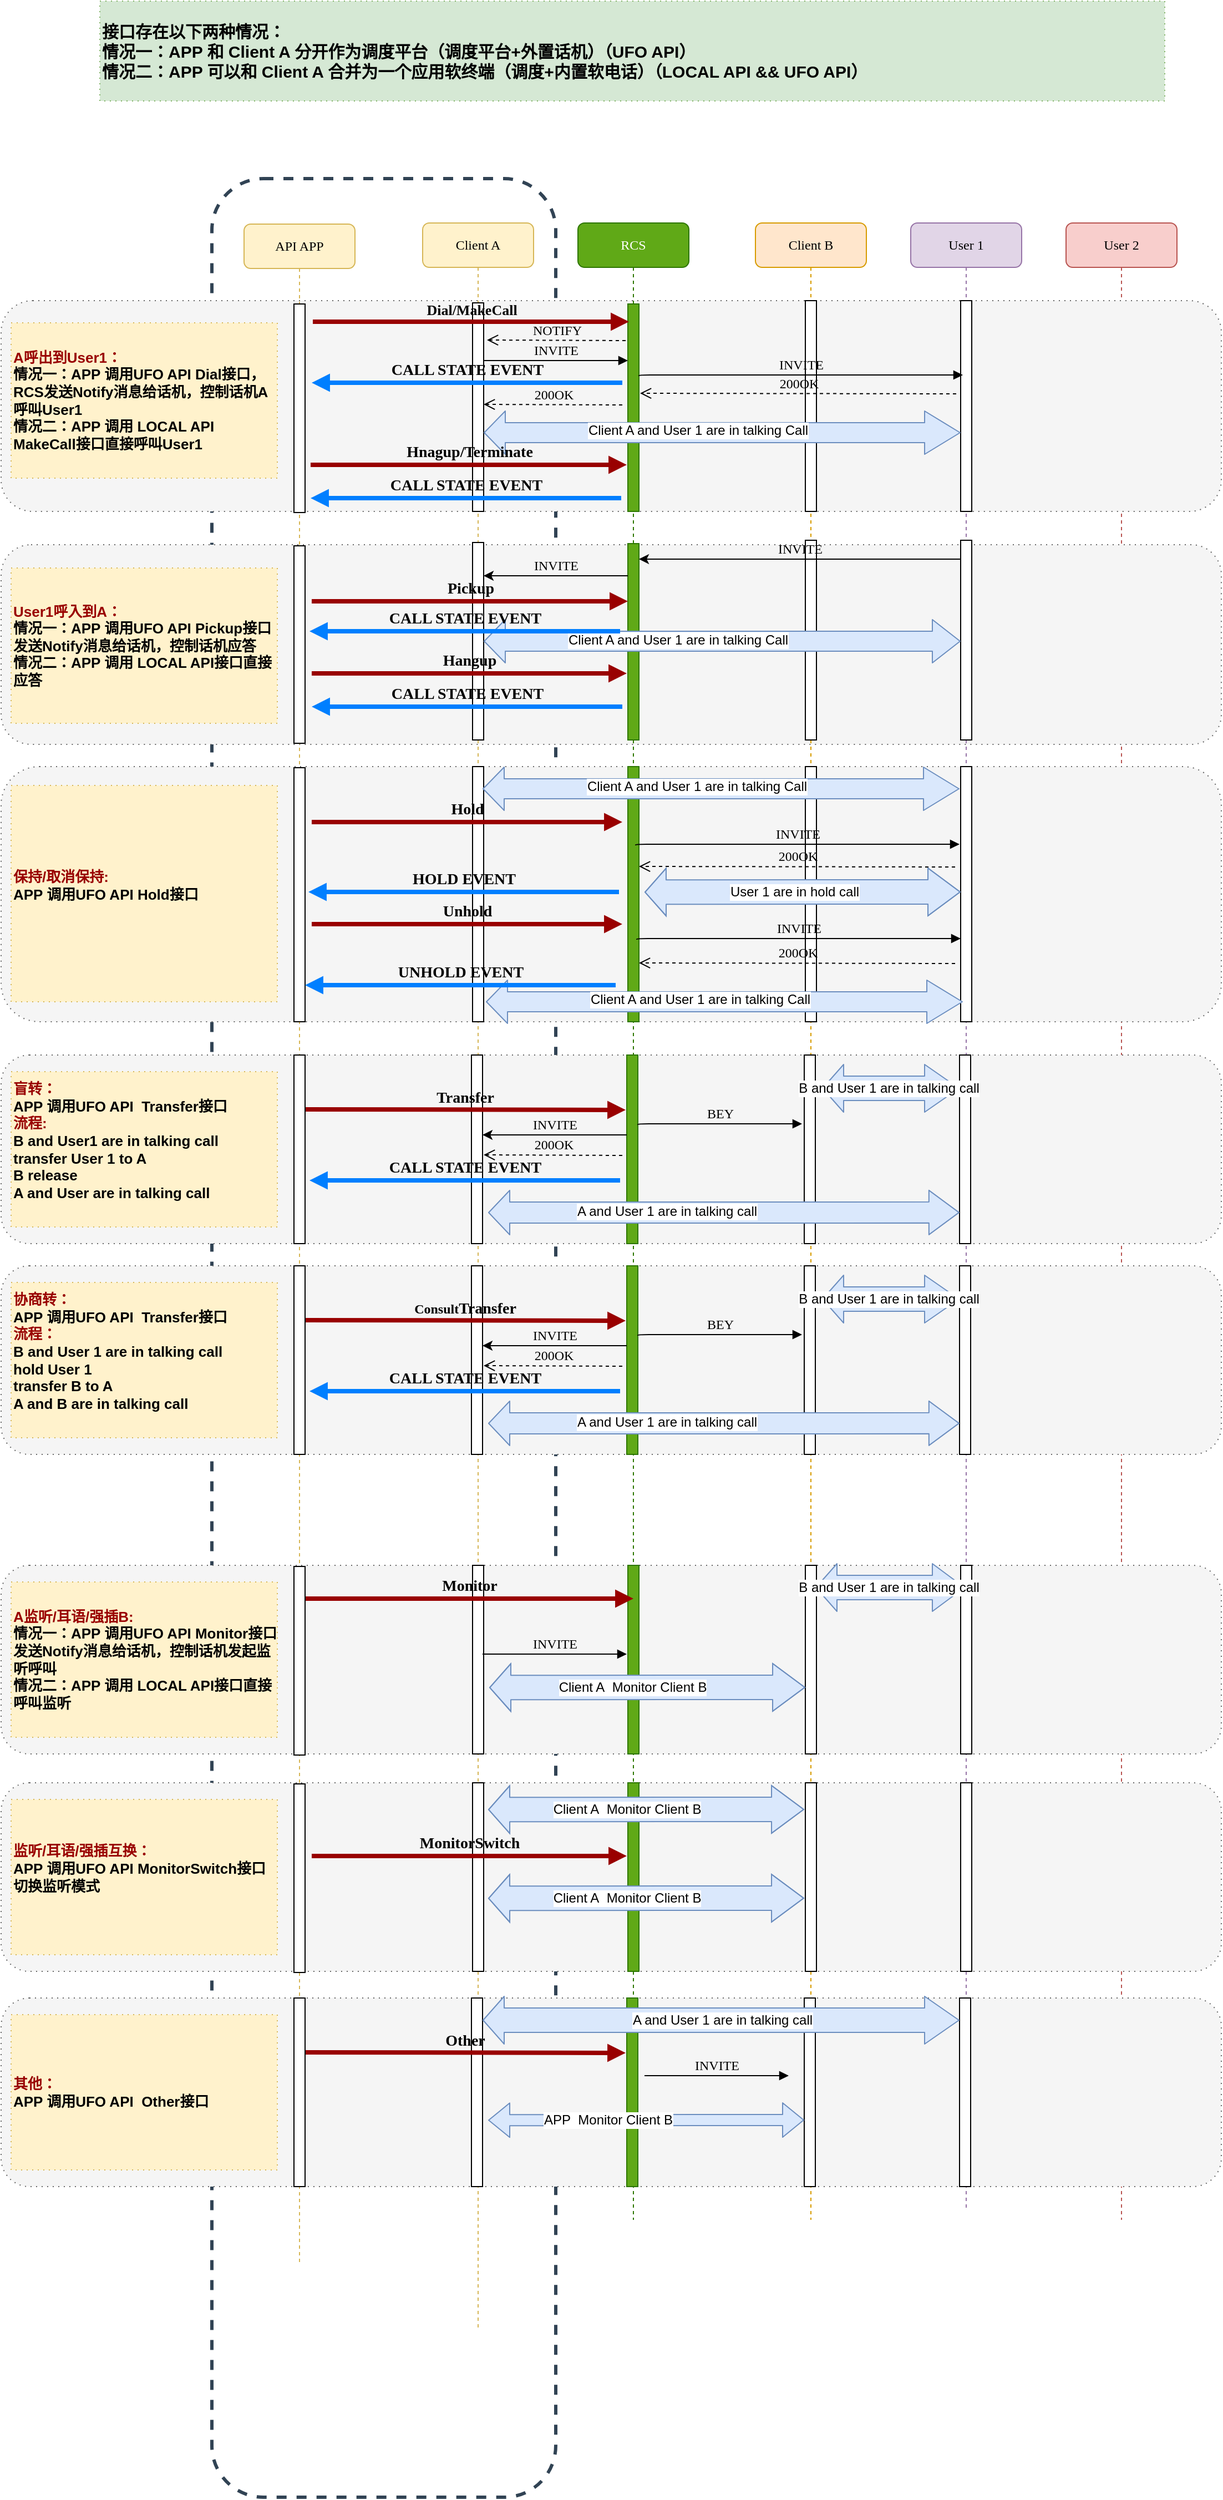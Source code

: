 <mxfile version="12.7.9" type="github"><diagram id="JRx3ecwOYmJTUmrGEl2L" name="第 1 页"><mxGraphModel dx="1695" dy="1628" grid="1" gridSize="10" guides="1" tooltips="1" connect="1" arrows="1" fold="1" page="1" pageScale="1" pageWidth="827" pageHeight="1169" math="0" shadow="0"><root><mxCell id="0"/><mxCell id="1" parent="0"/><mxCell id="MFOPpWnxmPfX6DkUyNaF-85" value="" style="rounded=1;whiteSpace=wrap;html=1;strokeWidth=3;align=left;fillColor=none;strokeColor=#314354;fontColor=#ffffff;dashed=1;" parent="1" vertex="1"><mxGeometry x="-90" y="40" width="310" height="2090" as="geometry"/></mxCell><mxCell id="MFOPpWnxmPfX6DkUyNaF-73" value="User 2" style="shape=umlLifeline;perimeter=lifelinePerimeter;whiteSpace=wrap;html=1;container=1;collapsible=0;recursiveResize=0;outlineConnect=0;rounded=1;shadow=0;comic=0;labelBackgroundColor=none;strokeWidth=1;fontFamily=Verdana;fontSize=12;align=center;fillColor=#f8cecc;strokeColor=#b85450;" parent="1" vertex="1"><mxGeometry x="680" y="80" width="100" height="1800" as="geometry"/></mxCell><mxCell id="MFOPpWnxmPfX6DkUyNaF-59" value="" style="rounded=1;whiteSpace=wrap;html=1;dashed=1;dashPattern=1 4;fillColor=#f5f5f5;strokeColor=#666666;fontColor=#333333;" parent="1" vertex="1"><mxGeometry x="-280" y="1680" width="1100" height="170" as="geometry"/></mxCell><mxCell id="MFOPpWnxmPfX6DkUyNaF-22" value="" style="rounded=1;whiteSpace=wrap;html=1;dashed=1;dashPattern=1 4;fillColor=#f5f5f5;strokeColor=#666666;fontColor=#333333;" parent="1" vertex="1"><mxGeometry x="-280" y="1290" width="1100" height="170" as="geometry"/></mxCell><mxCell id="MFOPpWnxmPfX6DkUyNaF-58" value="" style="rounded=1;whiteSpace=wrap;html=1;dashed=1;dashPattern=1 4;fillColor=#f5f5f5;strokeColor=#666666;fontColor=#333333;" parent="1" vertex="1"><mxGeometry x="-280" y="370" width="1100" height="180" as="geometry"/></mxCell><mxCell id="MFOPpWnxmPfX6DkUyNaF-29" value="" style="rounded=1;whiteSpace=wrap;html=1;dashed=1;dashPattern=1 4;fillColor=#f5f5f5;strokeColor=#666666;fontColor=#333333;" parent="1" vertex="1"><mxGeometry x="-280" y="150" width="1100" height="190" as="geometry"/></mxCell><mxCell id="MFOPpWnxmPfX6DkUyNaF-1" value="RCS" style="shape=umlLifeline;perimeter=lifelinePerimeter;whiteSpace=wrap;html=1;container=1;collapsible=0;recursiveResize=0;outlineConnect=0;rounded=1;shadow=0;comic=0;labelBackgroundColor=none;strokeWidth=1;fontFamily=Verdana;fontSize=12;align=center;fillColor=#60a917;strokeColor=#2D7600;fontColor=#ffffff;" parent="1" vertex="1"><mxGeometry x="240" y="80" width="100" height="1800" as="geometry"/></mxCell><mxCell id="MFOPpWnxmPfX6DkUyNaF-2" value="" style="html=1;points=[];perimeter=orthogonalPerimeter;rounded=0;shadow=0;comic=0;labelBackgroundColor=none;strokeWidth=1;fontFamily=Verdana;fontSize=12;align=center;fillColor=#60a917;strokeColor=#2D7600;fontColor=#ffffff;" parent="MFOPpWnxmPfX6DkUyNaF-1" vertex="1"><mxGeometry x="45" y="73" width="10" height="187" as="geometry"/></mxCell><mxCell id="MFOPpWnxmPfX6DkUyNaF-42" value="" style="html=1;points=[];perimeter=orthogonalPerimeter;rounded=0;shadow=0;comic=0;labelBackgroundColor=none;strokeWidth=1;fontFamily=Verdana;fontSize=12;align=center;fillColor=#60a917;strokeColor=#2D7600;fontColor=#ffffff;" parent="MFOPpWnxmPfX6DkUyNaF-1" vertex="1"><mxGeometry x="45" y="1210" width="10" height="170" as="geometry"/></mxCell><mxCell id="MFOPpWnxmPfX6DkUyNaF-4" value="Client A" style="shape=umlLifeline;perimeter=lifelinePerimeter;whiteSpace=wrap;html=1;container=1;collapsible=0;recursiveResize=0;outlineConnect=0;rounded=1;shadow=0;comic=0;labelBackgroundColor=none;strokeWidth=1;fontFamily=Verdana;fontSize=12;align=center;fillColor=#fff2cc;strokeColor=#d6b656;" parent="1" vertex="1"><mxGeometry x="100" y="80" width="100" height="1900" as="geometry"/></mxCell><mxCell id="MFOPpWnxmPfX6DkUyNaF-5" value="" style="html=1;points=[];perimeter=orthogonalPerimeter;rounded=0;shadow=0;comic=0;labelBackgroundColor=none;strokeWidth=1;fontFamily=Verdana;fontSize=12;align=center;" parent="MFOPpWnxmPfX6DkUyNaF-4" vertex="1"><mxGeometry x="45" y="72" width="10" height="188" as="geometry"/></mxCell><mxCell id="MFOPpWnxmPfX6DkUyNaF-44" value="" style="html=1;points=[];perimeter=orthogonalPerimeter;rounded=0;shadow=0;comic=0;labelBackgroundColor=none;strokeWidth=1;fontFamily=Verdana;fontSize=12;align=center;" parent="MFOPpWnxmPfX6DkUyNaF-4" vertex="1"><mxGeometry x="45" y="1210" width="10" height="170" as="geometry"/></mxCell><mxCell id="MFOPpWnxmPfX6DkUyNaF-6" value="Dial/MakeCall" style="html=1;verticalAlign=bottom;endArrow=block;entryX=0;entryY=0;labelBackgroundColor=none;fontFamily=Verdana;fontSize=13;edgeStyle=elbowEdgeStyle;elbow=vertical;strokeColor=#990000;strokeWidth=4;fontStyle=1" parent="1" edge="1"><mxGeometry relative="1" as="geometry"><mxPoint x="1" y="169" as="sourcePoint"/><mxPoint x="286" y="169" as="targetPoint"/></mxGeometry></mxCell><mxCell id="MFOPpWnxmPfX6DkUyNaF-9" value="Client B" style="shape=umlLifeline;perimeter=lifelinePerimeter;whiteSpace=wrap;html=1;container=1;collapsible=0;recursiveResize=0;outlineConnect=0;rounded=1;shadow=0;comic=0;labelBackgroundColor=none;strokeWidth=1;fontFamily=Verdana;fontSize=12;align=center;fillColor=#ffe6cc;strokeColor=#d79b00;" parent="1" vertex="1"><mxGeometry x="400" y="80" width="100" height="1800" as="geometry"/></mxCell><mxCell id="MFOPpWnxmPfX6DkUyNaF-41" value="" style="html=1;points=[];perimeter=orthogonalPerimeter;rounded=0;shadow=0;comic=0;labelBackgroundColor=none;strokeWidth=1;fontFamily=Verdana;fontSize=12;align=center;" parent="MFOPpWnxmPfX6DkUyNaF-9" vertex="1"><mxGeometry x="45" y="70" width="10" height="190" as="geometry"/></mxCell><mxCell id="MFOPpWnxmPfX6DkUyNaF-43" value="" style="html=1;points=[];perimeter=orthogonalPerimeter;rounded=0;shadow=0;comic=0;labelBackgroundColor=none;strokeWidth=1;fontFamily=Verdana;fontSize=12;align=center;" parent="MFOPpWnxmPfX6DkUyNaF-9" vertex="1"><mxGeometry x="45" y="1210" width="10" height="170" as="geometry"/></mxCell><mxCell id="MFOPpWnxmPfX6DkUyNaF-13" value="User 1" style="shape=umlLifeline;perimeter=lifelinePerimeter;whiteSpace=wrap;html=1;container=1;collapsible=0;recursiveResize=0;outlineConnect=0;rounded=1;shadow=0;comic=0;labelBackgroundColor=none;strokeWidth=1;fontFamily=Verdana;fontSize=12;align=center;fillColor=#e1d5e7;strokeColor=#9673a6;" parent="1" vertex="1"><mxGeometry x="540" y="80" width="100" height="1790" as="geometry"/></mxCell><mxCell id="MFOPpWnxmPfX6DkUyNaF-74" value="" style="html=1;points=[];perimeter=orthogonalPerimeter;rounded=0;shadow=0;comic=0;labelBackgroundColor=none;strokeWidth=1;fontFamily=Verdana;fontSize=12;align=center;" parent="MFOPpWnxmPfX6DkUyNaF-13" vertex="1"><mxGeometry x="45" y="286" width="10" height="180" as="geometry"/></mxCell><mxCell id="MFOPpWnxmPfX6DkUyNaF-75" value="" style="html=1;points=[];perimeter=orthogonalPerimeter;rounded=0;shadow=0;comic=0;labelBackgroundColor=none;strokeWidth=1;fontFamily=Verdana;fontSize=12;align=center;" parent="MFOPpWnxmPfX6DkUyNaF-13" vertex="1"><mxGeometry x="45" y="70" width="10" height="190" as="geometry"/></mxCell><mxCell id="MFOPpWnxmPfX6DkUyNaF-14" value="" style="html=1;points=[];perimeter=orthogonalPerimeter;rounded=0;shadow=0;comic=0;labelBackgroundColor=none;strokeWidth=1;fontFamily=Verdana;fontSize=12;align=center;" parent="1" vertex="1"><mxGeometry x="585" y="1290" width="10" height="170" as="geometry"/></mxCell><mxCell id="MFOPpWnxmPfX6DkUyNaF-25" value="" style="shape=flexArrow;endArrow=classic;startArrow=classic;html=1;fillColor=#dae8fc;strokeColor=#6c8ebf;targetPerimeterSpacing=0;width=18;endSize=10.33;" parent="1" edge="1"><mxGeometry width="50" height="50" relative="1" as="geometry"><mxPoint x="155" y="269" as="sourcePoint"/><mxPoint x="585" y="269" as="targetPoint"/></mxGeometry></mxCell><mxCell id="MFOPpWnxmPfX6DkUyNaF-26" value="Client A and User 1 are in talking Call" style="text;html=1;align=center;verticalAlign=middle;resizable=0;points=[];labelBackgroundColor=#ffffff;" parent="MFOPpWnxmPfX6DkUyNaF-25" vertex="1" connectable="0"><mxGeometry x="-0.242" relative="1" as="geometry"><mxPoint x="30" y="-2" as="offset"/></mxGeometry></mxCell><mxCell id="MFOPpWnxmPfX6DkUyNaF-28" value="INVITE" style="html=1;verticalAlign=bottom;endArrow=block;entryX=0;entryY=0;labelBackgroundColor=none;fontFamily=Verdana;fontSize=12;edgeStyle=elbowEdgeStyle;elbow=vertical;" parent="1" edge="1"><mxGeometry relative="1" as="geometry"><mxPoint x="155" y="204" as="sourcePoint"/><mxPoint x="285" y="204" as="targetPoint"/></mxGeometry></mxCell><mxCell id="MFOPpWnxmPfX6DkUyNaF-30" value="&lt;font style=&quot;font-size: 13px;&quot;&gt;&lt;span style=&quot;font-size: 13px;&quot;&gt;&lt;font color=&quot;#990000&quot; style=&quot;font-size: 13px;&quot;&gt;A呼出到User1：&lt;/font&gt;&lt;br style=&quot;font-size: 13px;&quot;&gt;情况一：APP 调用UFO API Dial接口，RCS发送Notify消息给话机，控制话机A呼叫User1&lt;br style=&quot;font-size: 13px;&quot;&gt;情况二：APP 调用 LOCAL API MakeCall接口直接呼叫User1&lt;br style=&quot;font-size: 13px;&quot;&gt;&lt;/span&gt;&lt;/font&gt;" style="text;html=1;fillColor=#fff2cc;align=left;verticalAlign=middle;whiteSpace=wrap;rounded=0;dashed=1;dashPattern=1 4;strokeColor=#d6b656;fontStyle=1;fontSize=13;" parent="1" vertex="1"><mxGeometry x="-271" y="170" width="240" height="140" as="geometry"/></mxCell><mxCell id="MFOPpWnxmPfX6DkUyNaF-36" value="INVITE" style="html=1;verticalAlign=bottom;endArrow=block;entryX=0;entryY=0;labelBackgroundColor=none;fontFamily=Verdana;fontSize=12;edgeStyle=elbowEdgeStyle;elbow=vertical;" parent="1" edge="1"><mxGeometry relative="1" as="geometry"><mxPoint x="154" y="1370" as="sourcePoint"/><mxPoint x="284" y="1370" as="targetPoint"/></mxGeometry></mxCell><mxCell id="MFOPpWnxmPfX6DkUyNaF-38" value="Monitor" style="html=1;verticalAlign=bottom;endArrow=block;entryX=0.5;entryY=0.176;labelBackgroundColor=none;fontFamily=Verdana;fontSize=14;edgeStyle=elbowEdgeStyle;elbow=vertical;strokeWidth=4;strokeColor=#990000;fontStyle=1;entryDx=0;entryDy=0;entryPerimeter=0;" parent="1" source="MFOPpWnxmPfX6DkUyNaF-82" target="MFOPpWnxmPfX6DkUyNaF-42" edge="1"><mxGeometry relative="1" as="geometry"><mxPoint x="20" y="1430" as="sourcePoint"/><mxPoint x="304" y="1220" as="targetPoint"/></mxGeometry></mxCell><mxCell id="MFOPpWnxmPfX6DkUyNaF-39" value="" style="shape=flexArrow;endArrow=classic;startArrow=classic;html=1;exitX=1.5;exitY=0.114;exitDx=0;exitDy=0;exitPerimeter=0;fillColor=#dae8fc;strokeColor=#6c8ebf;targetPerimeterSpacing=0;width=22;endSize=9.33;" parent="1" edge="1"><mxGeometry width="50" height="50" relative="1" as="geometry"><mxPoint x="160" y="1400.16" as="sourcePoint"/><mxPoint x="445" y="1400" as="targetPoint"/><Array as="points"><mxPoint x="320" y="1400"/></Array></mxGeometry></mxCell><mxCell id="MFOPpWnxmPfX6DkUyNaF-40" value="Client A&amp;nbsp; Monitor Client B" style="text;html=1;align=center;verticalAlign=middle;resizable=0;points=[];labelBackgroundColor=#ffffff;" parent="MFOPpWnxmPfX6DkUyNaF-39" vertex="1" connectable="0"><mxGeometry x="-0.242" relative="1" as="geometry"><mxPoint x="21" as="offset"/></mxGeometry></mxCell><mxCell id="MFOPpWnxmPfX6DkUyNaF-45" value="" style="shape=flexArrow;endArrow=classic;startArrow=classic;html=1;fillColor=#dae8fc;strokeColor=#6c8ebf;targetPerimeterSpacing=0;width=22;endSize=9.33;" parent="1" edge="1"><mxGeometry width="50" height="50" relative="1" as="geometry"><mxPoint x="454" y="1310" as="sourcePoint"/><mxPoint x="589" y="1310" as="targetPoint"/></mxGeometry></mxCell><mxCell id="MFOPpWnxmPfX6DkUyNaF-46" value="B and User 1 are in talking call" style="text;html=1;align=center;verticalAlign=middle;resizable=0;points=[];labelBackgroundColor=#ffffff;" parent="MFOPpWnxmPfX6DkUyNaF-45" vertex="1" connectable="0"><mxGeometry x="-0.242" relative="1" as="geometry"><mxPoint x="15" as="offset"/></mxGeometry></mxCell><mxCell id="MFOPpWnxmPfX6DkUyNaF-47" value="Hnagup/Terminate" style="html=1;verticalAlign=bottom;endArrow=block;entryX=0;entryY=0;labelBackgroundColor=none;fontFamily=Verdana;fontSize=14;edgeStyle=elbowEdgeStyle;elbow=vertical;strokeColor=#990000;strokeWidth=4;fontStyle=1" parent="1" edge="1"><mxGeometry relative="1" as="geometry"><mxPoint x="-1" y="298" as="sourcePoint"/><mxPoint x="284" y="298" as="targetPoint"/></mxGeometry></mxCell><mxCell id="MFOPpWnxmPfX6DkUyNaF-48" value="" style="html=1;points=[];perimeter=orthogonalPerimeter;rounded=0;shadow=0;comic=0;labelBackgroundColor=none;strokeWidth=1;fontFamily=Verdana;fontSize=12;align=center;fillColor=#60a917;strokeColor=#2D7600;fontColor=#ffffff;" parent="1" vertex="1"><mxGeometry x="285" y="369" width="10" height="177" as="geometry"/></mxCell><mxCell id="MFOPpWnxmPfX6DkUyNaF-49" value="" style="html=1;points=[];perimeter=orthogonalPerimeter;rounded=0;shadow=0;comic=0;labelBackgroundColor=none;strokeWidth=1;fontFamily=Verdana;fontSize=12;align=center;" parent="1" vertex="1"><mxGeometry x="145" y="368" width="10" height="178" as="geometry"/></mxCell><mxCell id="MFOPpWnxmPfX6DkUyNaF-50" value="INVITE" style="html=1;verticalAlign=bottom;endArrow=none;entryX=0;entryY=0;labelBackgroundColor=none;fontFamily=Verdana;fontSize=12;edgeStyle=elbowEdgeStyle;elbow=vertical;startArrow=classic;startFill=1;endFill=0;" parent="1" edge="1"><mxGeometry relative="1" as="geometry"><mxPoint x="155" y="398" as="sourcePoint"/><mxPoint x="285" y="398" as="targetPoint"/></mxGeometry></mxCell><mxCell id="MFOPpWnxmPfX6DkUyNaF-52" value="" style="html=1;points=[];perimeter=orthogonalPerimeter;rounded=0;shadow=0;comic=0;labelBackgroundColor=none;strokeWidth=1;fontFamily=Verdana;fontSize=12;align=center;" parent="1" vertex="1"><mxGeometry x="445" y="366" width="10" height="180" as="geometry"/></mxCell><mxCell id="MFOPpWnxmPfX6DkUyNaF-53" value="" style="shape=flexArrow;endArrow=classic;startArrow=classic;html=1;fillColor=#dae8fc;strokeColor=#6c8ebf;targetPerimeterSpacing=0;width=18;endSize=8;" parent="1" source="MFOPpWnxmPfX6DkUyNaF-49" target="MFOPpWnxmPfX6DkUyNaF-74" edge="1"><mxGeometry width="50" height="50" relative="1" as="geometry"><mxPoint x="435" y="696" as="sourcePoint"/><mxPoint x="445" y="446" as="targetPoint"/></mxGeometry></mxCell><mxCell id="MFOPpWnxmPfX6DkUyNaF-54" value="Client A and User 1 are in talking Call" style="text;html=1;align=center;verticalAlign=middle;resizable=0;points=[];labelBackgroundColor=#ffffff;" parent="MFOPpWnxmPfX6DkUyNaF-53" vertex="1" connectable="0"><mxGeometry x="-0.242" relative="1" as="geometry"><mxPoint x="12" y="-1" as="offset"/></mxGeometry></mxCell><mxCell id="MFOPpWnxmPfX6DkUyNaF-55" value="Pickup" style="html=1;verticalAlign=bottom;endArrow=block;entryX=0;entryY=0;labelBackgroundColor=none;fontFamily=Verdana;fontSize=14;edgeStyle=elbowEdgeStyle;elbow=vertical;strokeWidth=4;strokeColor=#990000;fontStyle=1" parent="1" edge="1"><mxGeometry relative="1" as="geometry"><mxPoint y="421" as="sourcePoint"/><mxPoint x="285" y="421" as="targetPoint"/></mxGeometry></mxCell><mxCell id="MFOPpWnxmPfX6DkUyNaF-57" value="Hangup" style="html=1;verticalAlign=bottom;endArrow=block;entryX=0;entryY=0;labelBackgroundColor=none;fontFamily=Verdana;fontSize=14;edgeStyle=elbowEdgeStyle;elbow=vertical;strokeWidth=4;strokeColor=#990000;fontStyle=1" parent="1" edge="1"><mxGeometry relative="1" as="geometry"><mxPoint y="486" as="sourcePoint"/><mxPoint x="284" y="486" as="targetPoint"/></mxGeometry></mxCell><mxCell id="MFOPpWnxmPfX6DkUyNaF-60" value="" style="html=1;points=[];perimeter=orthogonalPerimeter;rounded=0;shadow=0;comic=0;labelBackgroundColor=none;strokeWidth=1;fontFamily=Verdana;fontSize=12;align=center;fillColor=#60a917;strokeColor=#2D7600;fontColor=#ffffff;" parent="1" vertex="1"><mxGeometry x="284" y="1680" width="10" height="170" as="geometry"/></mxCell><mxCell id="MFOPpWnxmPfX6DkUyNaF-61" value="" style="html=1;points=[];perimeter=orthogonalPerimeter;rounded=0;shadow=0;comic=0;labelBackgroundColor=none;strokeWidth=1;fontFamily=Verdana;fontSize=12;align=center;" parent="1" vertex="1"><mxGeometry x="144" y="1680" width="10" height="170" as="geometry"/></mxCell><mxCell id="MFOPpWnxmPfX6DkUyNaF-62" value="" style="html=1;points=[];perimeter=orthogonalPerimeter;rounded=0;shadow=0;comic=0;labelBackgroundColor=none;strokeWidth=1;fontFamily=Verdana;fontSize=12;align=center;" parent="1" vertex="1"><mxGeometry x="444" y="1680" width="10" height="170" as="geometry"/></mxCell><mxCell id="MFOPpWnxmPfX6DkUyNaF-63" value="" style="html=1;points=[];perimeter=orthogonalPerimeter;rounded=0;shadow=0;comic=0;labelBackgroundColor=none;strokeWidth=1;fontFamily=Verdana;fontSize=12;align=center;" parent="1" vertex="1"><mxGeometry x="584" y="1680" width="10" height="170" as="geometry"/></mxCell><mxCell id="MFOPpWnxmPfX6DkUyNaF-65" value="INVITE" style="html=1;verticalAlign=bottom;endArrow=block;entryX=0;entryY=0;labelBackgroundColor=none;fontFamily=Verdana;fontSize=12;edgeStyle=elbowEdgeStyle;elbow=vertical;" parent="1" edge="1"><mxGeometry relative="1" as="geometry"><mxPoint x="300" y="1750" as="sourcePoint"/><mxPoint x="430" y="1750" as="targetPoint"/></mxGeometry></mxCell><mxCell id="MFOPpWnxmPfX6DkUyNaF-66" value="Other" style="html=1;verticalAlign=bottom;endArrow=block;entryX=0;entryY=0;labelBackgroundColor=none;fontFamily=Verdana;fontSize=14;edgeStyle=elbowEdgeStyle;elbow=vertical;strokeWidth=4;strokeColor=#990000;exitX=0.9;exitY=0.288;exitDx=0;exitDy=0;exitPerimeter=0;fontStyle=1" parent="1" source="MFOPpWnxmPfX6DkUyNaF-107" edge="1"><mxGeometry relative="1" as="geometry"><mxPoint x="153" y="1730" as="sourcePoint"/><mxPoint x="283" y="1730" as="targetPoint"/></mxGeometry></mxCell><mxCell id="MFOPpWnxmPfX6DkUyNaF-67" value="" style="shape=flexArrow;endArrow=classic;startArrow=classic;html=1;exitX=1.5;exitY=0.114;exitDx=0;exitDy=0;exitPerimeter=0;fillColor=#dae8fc;strokeColor=#6c8ebf;targetPerimeterSpacing=0;" parent="1" edge="1"><mxGeometry width="50" height="50" relative="1" as="geometry"><mxPoint x="159" y="1790.16" as="sourcePoint"/><mxPoint x="444" y="1790" as="targetPoint"/></mxGeometry></mxCell><mxCell id="MFOPpWnxmPfX6DkUyNaF-68" value="APP&amp;nbsp; Monitor Client B" style="text;html=1;align=center;verticalAlign=middle;resizable=0;points=[];labelBackgroundColor=#ffffff;" parent="MFOPpWnxmPfX6DkUyNaF-67" vertex="1" connectable="0"><mxGeometry x="-0.242" relative="1" as="geometry"><mxPoint as="offset"/></mxGeometry></mxCell><mxCell id="MFOPpWnxmPfX6DkUyNaF-69" value="" style="shape=flexArrow;endArrow=classic;startArrow=classic;html=1;fillColor=#dae8fc;strokeColor=#6c8ebf;targetPerimeterSpacing=0;width=22;endSize=10;" parent="1" target="MFOPpWnxmPfX6DkUyNaF-63" edge="1"><mxGeometry width="50" height="50" relative="1" as="geometry"><mxPoint x="154" y="1700" as="sourcePoint"/><mxPoint x="289" y="1700" as="targetPoint"/></mxGeometry></mxCell><mxCell id="MFOPpWnxmPfX6DkUyNaF-70" value="A and User 1 are in talking call" style="text;html=1;align=center;verticalAlign=middle;resizable=0;points=[];labelBackgroundColor=#ffffff;" parent="MFOPpWnxmPfX6DkUyNaF-69" vertex="1" connectable="0"><mxGeometry x="-0.242" relative="1" as="geometry"><mxPoint x="53" as="offset"/></mxGeometry></mxCell><mxCell id="MFOPpWnxmPfX6DkUyNaF-7" value="INVITE" style="html=1;verticalAlign=bottom;endArrow=block;entryX=0.2;entryY=0.328;labelBackgroundColor=none;fontFamily=Verdana;fontSize=12;edgeStyle=elbowEdgeStyle;elbow=vertical;entryDx=0;entryDy=0;entryPerimeter=0;labelPosition=center;verticalLabelPosition=middle;align=center;" parent="1" edge="1"><mxGeometry relative="1" as="geometry"><mxPoint x="295" y="218" as="sourcePoint"/><mxPoint x="587" y="217" as="targetPoint"/><Array as="points"><mxPoint x="580" y="217"/></Array></mxGeometry></mxCell><mxCell id="MFOPpWnxmPfX6DkUyNaF-77" value="200OK" style="html=1;verticalAlign=bottom;endArrow=open;dashed=1;endSize=8;labelBackgroundColor=none;fontFamily=Verdana;fontSize=12;" parent="1" edge="1"><mxGeometry relative="1" as="geometry"><mxPoint x="296" y="233.5" as="targetPoint"/><mxPoint x="581" y="234" as="sourcePoint"/></mxGeometry></mxCell><mxCell id="MFOPpWnxmPfX6DkUyNaF-78" value="200OK" style="html=1;verticalAlign=bottom;endArrow=open;dashed=1;endSize=8;labelBackgroundColor=none;fontFamily=Verdana;fontSize=12;" parent="1" edge="1"><mxGeometry relative="1" as="geometry"><mxPoint x="155" y="243.5" as="targetPoint"/><mxPoint x="280" y="244" as="sourcePoint"/></mxGeometry></mxCell><mxCell id="MFOPpWnxmPfX6DkUyNaF-51" value="INVITE" style="html=1;verticalAlign=bottom;endArrow=none;labelBackgroundColor=none;fontFamily=Verdana;fontSize=12;edgeStyle=elbowEdgeStyle;elbow=vertical;startArrow=classic;startFill=1;endFill=0;" parent="1" target="MFOPpWnxmPfX6DkUyNaF-74" edge="1"><mxGeometry relative="1" as="geometry"><mxPoint x="295" y="383" as="sourcePoint"/><mxPoint x="445" y="383" as="targetPoint"/></mxGeometry></mxCell><mxCell id="MFOPpWnxmPfX6DkUyNaF-80" value="API APP" style="shape=umlLifeline;perimeter=lifelinePerimeter;whiteSpace=wrap;html=1;container=1;collapsible=0;recursiveResize=0;outlineConnect=0;rounded=1;shadow=0;comic=0;labelBackgroundColor=none;strokeWidth=1;fontFamily=Verdana;fontSize=12;align=center;fillColor=#fff2cc;strokeColor=#d6b656;" parent="1" vertex="1"><mxGeometry x="-61" y="81" width="100" height="1839" as="geometry"/></mxCell><mxCell id="MFOPpWnxmPfX6DkUyNaF-81" value="" style="html=1;points=[];perimeter=orthogonalPerimeter;rounded=0;shadow=0;comic=0;labelBackgroundColor=none;strokeWidth=1;fontFamily=Verdana;fontSize=12;align=center;" parent="MFOPpWnxmPfX6DkUyNaF-80" vertex="1"><mxGeometry x="45" y="72" width="10" height="188" as="geometry"/></mxCell><mxCell id="MFOPpWnxmPfX6DkUyNaF-82" value="" style="html=1;points=[];perimeter=orthogonalPerimeter;rounded=0;shadow=0;comic=0;labelBackgroundColor=none;strokeWidth=1;fontFamily=Verdana;fontSize=12;align=center;" parent="MFOPpWnxmPfX6DkUyNaF-80" vertex="1"><mxGeometry x="45" y="1210" width="10" height="170" as="geometry"/></mxCell><mxCell id="MFOPpWnxmPfX6DkUyNaF-87" value="" style="html=1;points=[];perimeter=orthogonalPerimeter;rounded=0;shadow=0;comic=0;labelBackgroundColor=none;strokeWidth=1;fontFamily=Verdana;fontSize=12;align=center;" parent="MFOPpWnxmPfX6DkUyNaF-80" vertex="1"><mxGeometry x="45" y="290" width="10" height="178" as="geometry"/></mxCell><mxCell id="MFOPpWnxmPfX6DkUyNaF-107" value="" style="html=1;points=[];perimeter=orthogonalPerimeter;rounded=0;shadow=0;comic=0;labelBackgroundColor=none;strokeWidth=1;fontFamily=Verdana;fontSize=12;align=center;" parent="MFOPpWnxmPfX6DkUyNaF-80" vertex="1"><mxGeometry x="45" y="1599" width="10" height="170" as="geometry"/></mxCell><mxCell id="MFOPpWnxmPfX6DkUyNaF-83" value="NOTIFY" style="html=1;verticalAlign=bottom;endArrow=open;dashed=1;endSize=8;labelBackgroundColor=none;fontFamily=Verdana;fontSize=12;" parent="1" edge="1"><mxGeometry relative="1" as="geometry"><mxPoint x="158" y="185.5" as="targetPoint"/><mxPoint x="283" y="186" as="sourcePoint"/></mxGeometry></mxCell><mxCell id="MFOPpWnxmPfX6DkUyNaF-84" value="&lt;span style=&quot;font-size: 15px&quot;&gt;&lt;b&gt;接口存在以下两种情况：&lt;br&gt;情况一：APP 和 Client A 分开作为调度平台（调度平台+外置话机）（UFO API）&lt;br&gt;情况二：APP 可以和 Client A 合并为一个应用软终端（调度+内置软电话）（LOCAL API &amp;amp;&amp;amp; UFO API）&lt;/b&gt;&lt;/span&gt;" style="text;html=1;align=left;verticalAlign=middle;whiteSpace=wrap;rounded=0;dashed=1;dashPattern=1 4;fillColor=#d5e8d4;strokeColor=#82b366;" parent="1" vertex="1"><mxGeometry x="-191" y="-120" width="960" height="90" as="geometry"/></mxCell><mxCell id="MFOPpWnxmPfX6DkUyNaF-88" value="&lt;font style=&quot;font-size: 13px;&quot;&gt;&lt;b style=&quot;font-size: 13px;&quot;&gt;&lt;font color=&quot;#990000&quot; style=&quot;font-size: 13px;&quot;&gt;User1呼入到A：&lt;/font&gt;&lt;br style=&quot;font-size: 13px;&quot;&gt;情况一：APP 调用UFO API Pickup接口发送Notify消息给话机，控制话机应答&lt;br style=&quot;font-size: 13px;&quot;&gt;情况二：APP 调用 LOCAL API接口直接应答&lt;br style=&quot;font-size: 13px;&quot;&gt;&lt;/b&gt;&lt;/font&gt;" style="text;html=1;fillColor=#fff2cc;align=left;verticalAlign=middle;whiteSpace=wrap;rounded=0;dashed=1;dashPattern=1 4;strokeColor=#d6b656;fontSize=13;" parent="1" vertex="1"><mxGeometry x="-271" y="391" width="240" height="140" as="geometry"/></mxCell><mxCell id="MFOPpWnxmPfX6DkUyNaF-90" value="&lt;font style=&quot;font-size: 13px&quot;&gt;&lt;b style=&quot;font-size: 13px&quot;&gt;&lt;font color=&quot;#990000&quot; style=&quot;font-size: 13px&quot;&gt;A监听/耳语/强插B:&lt;/font&gt;&lt;br style=&quot;font-size: 13px&quot;&gt;情况一：APP 调用UFO API Monitor接口发送Notify消息给话机，控制话机发起监听呼叫&lt;br style=&quot;font-size: 13px&quot;&gt;情况二：APP 调用 LOCAL API接口直接呼叫监听&lt;br style=&quot;font-size: 13px&quot;&gt;&lt;/b&gt;&lt;/font&gt;" style="text;html=1;fillColor=#fff2cc;align=left;verticalAlign=middle;whiteSpace=wrap;rounded=0;dashed=1;dashPattern=1 4;strokeColor=#d6b656;fontSize=13;" parent="1" vertex="1"><mxGeometry x="-271" y="1305" width="240" height="140" as="geometry"/></mxCell><mxCell id="MFOPpWnxmPfX6DkUyNaF-91" value="" style="rounded=1;whiteSpace=wrap;html=1;dashed=1;dashPattern=1 4;fillColor=#f5f5f5;strokeColor=#666666;fontColor=#333333;" parent="1" vertex="1"><mxGeometry x="-280" y="1486" width="1100" height="170" as="geometry"/></mxCell><mxCell id="MFOPpWnxmPfX6DkUyNaF-92" value="" style="html=1;points=[];perimeter=orthogonalPerimeter;rounded=0;shadow=0;comic=0;labelBackgroundColor=none;strokeWidth=1;fontFamily=Verdana;fontSize=12;align=center;fillColor=#60a917;strokeColor=#2D7600;fontColor=#ffffff;" parent="1" vertex="1"><mxGeometry x="285" y="1486" width="10" height="170" as="geometry"/></mxCell><mxCell id="MFOPpWnxmPfX6DkUyNaF-93" value="" style="html=1;points=[];perimeter=orthogonalPerimeter;rounded=0;shadow=0;comic=0;labelBackgroundColor=none;strokeWidth=1;fontFamily=Verdana;fontSize=12;align=center;" parent="1" vertex="1"><mxGeometry x="145" y="1486" width="10" height="170" as="geometry"/></mxCell><mxCell id="MFOPpWnxmPfX6DkUyNaF-94" value="" style="html=1;points=[];perimeter=orthogonalPerimeter;rounded=0;shadow=0;comic=0;labelBackgroundColor=none;strokeWidth=1;fontFamily=Verdana;fontSize=12;align=center;" parent="1" vertex="1"><mxGeometry x="445" y="1486" width="10" height="170" as="geometry"/></mxCell><mxCell id="MFOPpWnxmPfX6DkUyNaF-95" value="" style="html=1;points=[];perimeter=orthogonalPerimeter;rounded=0;shadow=0;comic=0;labelBackgroundColor=none;strokeWidth=1;fontFamily=Verdana;fontSize=12;align=center;" parent="1" vertex="1"><mxGeometry x="585" y="1486" width="10" height="170" as="geometry"/></mxCell><mxCell id="MFOPpWnxmPfX6DkUyNaF-97" value="MonitorSwitch" style="html=1;verticalAlign=bottom;endArrow=block;entryX=0;entryY=0;labelBackgroundColor=none;fontFamily=Verdana;fontSize=14;edgeStyle=elbowEdgeStyle;elbow=vertical;strokeWidth=4;strokeColor=#990000;exitX=0.29;exitY=0.321;exitDx=0;exitDy=0;exitPerimeter=0;fontStyle=1" parent="1" edge="1"><mxGeometry relative="1" as="geometry"><mxPoint y="1552" as="sourcePoint"/><mxPoint x="284" y="1552" as="targetPoint"/></mxGeometry></mxCell><mxCell id="MFOPpWnxmPfX6DkUyNaF-98" value="" style="shape=flexArrow;endArrow=classic;startArrow=classic;html=1;exitX=1.5;exitY=0.114;exitDx=0;exitDy=0;exitPerimeter=0;fillColor=#dae8fc;strokeColor=#6c8ebf;targetPerimeterSpacing=0;width=22;endSize=9.33;" parent="1" edge="1"><mxGeometry width="50" height="50" relative="1" as="geometry"><mxPoint x="159" y="1510.16" as="sourcePoint"/><mxPoint x="444" y="1510" as="targetPoint"/><Array as="points"><mxPoint x="319" y="1510"/></Array></mxGeometry></mxCell><mxCell id="MFOPpWnxmPfX6DkUyNaF-99" value="Client A&amp;nbsp; Monitor Client B" style="text;html=1;align=center;verticalAlign=middle;resizable=0;points=[];labelBackgroundColor=#ffffff;" parent="MFOPpWnxmPfX6DkUyNaF-98" vertex="1" connectable="0"><mxGeometry x="-0.242" relative="1" as="geometry"><mxPoint x="17" as="offset"/></mxGeometry></mxCell><mxCell id="MFOPpWnxmPfX6DkUyNaF-102" value="" style="html=1;points=[];perimeter=orthogonalPerimeter;rounded=0;shadow=0;comic=0;labelBackgroundColor=none;strokeWidth=1;fontFamily=Verdana;fontSize=12;align=center;" parent="1" vertex="1"><mxGeometry x="-16" y="1487" width="10" height="170" as="geometry"/></mxCell><mxCell id="MFOPpWnxmPfX6DkUyNaF-103" value="&lt;font style=&quot;font-size: 13px&quot;&gt;&lt;b style=&quot;font-size: 13px&quot;&gt;&lt;font color=&quot;#990000&quot; style=&quot;font-size: 13px&quot;&gt;监听/耳语/强插互换：&lt;/font&gt;&lt;br style=&quot;font-size: 13px&quot;&gt;APP 调用UFO API MonitorSwitch接口切换监听模式&lt;br style=&quot;font-size: 13px&quot;&gt;&lt;br style=&quot;font-size: 13px&quot;&gt;&lt;/b&gt;&lt;/font&gt;" style="text;html=1;fillColor=#fff2cc;align=left;verticalAlign=middle;whiteSpace=wrap;rounded=0;dashed=1;dashPattern=1 4;strokeColor=#d6b656;fontSize=13;" parent="1" vertex="1"><mxGeometry x="-271" y="1501" width="240" height="140" as="geometry"/></mxCell><mxCell id="MFOPpWnxmPfX6DkUyNaF-104" value="" style="shape=flexArrow;endArrow=classic;startArrow=classic;html=1;exitX=1.5;exitY=0.114;exitDx=0;exitDy=0;exitPerimeter=0;fillColor=#dae8fc;strokeColor=#6c8ebf;targetPerimeterSpacing=0;width=22;endSize=9.33;" parent="1" edge="1"><mxGeometry width="50" height="50" relative="1" as="geometry"><mxPoint x="159" y="1590.16" as="sourcePoint"/><mxPoint x="444" y="1590" as="targetPoint"/><Array as="points"><mxPoint x="319" y="1590"/></Array></mxGeometry></mxCell><mxCell id="MFOPpWnxmPfX6DkUyNaF-105" value="Client A&amp;nbsp; Monitor Client B" style="text;html=1;align=center;verticalAlign=middle;resizable=0;points=[];labelBackgroundColor=#ffffff;" parent="MFOPpWnxmPfX6DkUyNaF-104" vertex="1" connectable="0"><mxGeometry x="-0.242" relative="1" as="geometry"><mxPoint x="17" as="offset"/></mxGeometry></mxCell><mxCell id="MFOPpWnxmPfX6DkUyNaF-106" value="&lt;font style=&quot;font-size: 13px&quot;&gt;&lt;b&gt;&lt;font color=&quot;#990000&quot;&gt;其他：&lt;/font&gt;&lt;/b&gt;&lt;b style=&quot;font-size: 13px&quot;&gt;&lt;br&gt;APP 调用UFO API&amp;nbsp; Other接口&lt;br style=&quot;font-size: 13px&quot;&gt;&lt;/b&gt;&lt;/font&gt;" style="text;html=1;fillColor=#fff2cc;align=left;verticalAlign=middle;whiteSpace=wrap;rounded=0;dashed=1;dashPattern=1 4;strokeColor=#d6b656;fontSize=13;" parent="1" vertex="1"><mxGeometry x="-271" y="1695" width="240" height="140" as="geometry"/></mxCell><mxCell id="MFOPpWnxmPfX6DkUyNaF-108" value="" style="rounded=1;whiteSpace=wrap;html=1;dashed=1;dashPattern=1 4;fillColor=#f5f5f5;strokeColor=#666666;fontColor=#333333;" parent="1" vertex="1"><mxGeometry x="-280" y="570" width="1100" height="230" as="geometry"/></mxCell><mxCell id="MFOPpWnxmPfX6DkUyNaF-109" value="" style="html=1;points=[];perimeter=orthogonalPerimeter;rounded=0;shadow=0;comic=0;labelBackgroundColor=none;strokeWidth=1;fontFamily=Verdana;fontSize=12;align=center;fillColor=#60a917;strokeColor=#2D7600;fontColor=#ffffff;" parent="1" vertex="1"><mxGeometry x="285" y="570" width="10" height="230" as="geometry"/></mxCell><mxCell id="MFOPpWnxmPfX6DkUyNaF-110" value="" style="html=1;points=[];perimeter=orthogonalPerimeter;rounded=0;shadow=0;comic=0;labelBackgroundColor=none;strokeWidth=1;fontFamily=Verdana;fontSize=12;align=center;" parent="1" vertex="1"><mxGeometry x="145" y="570" width="10" height="230" as="geometry"/></mxCell><mxCell id="MFOPpWnxmPfX6DkUyNaF-111" value="" style="html=1;points=[];perimeter=orthogonalPerimeter;rounded=0;shadow=0;comic=0;labelBackgroundColor=none;strokeWidth=1;fontFamily=Verdana;fontSize=12;align=center;" parent="1" vertex="1"><mxGeometry x="445" y="570" width="10" height="230" as="geometry"/></mxCell><mxCell id="MFOPpWnxmPfX6DkUyNaF-112" value="" style="html=1;points=[];perimeter=orthogonalPerimeter;rounded=0;shadow=0;comic=0;labelBackgroundColor=none;strokeWidth=1;fontFamily=Verdana;fontSize=12;align=center;" parent="1" vertex="1"><mxGeometry x="585" y="570" width="10" height="230" as="geometry"/></mxCell><mxCell id="MFOPpWnxmPfX6DkUyNaF-115" value="" style="shape=flexArrow;endArrow=classic;startArrow=classic;html=1;exitX=1.5;exitY=0.114;exitDx=0;exitDy=0;exitPerimeter=0;fillColor=#dae8fc;strokeColor=#6c8ebf;targetPerimeterSpacing=0;width=22;endSize=9.33;" parent="1" edge="1"><mxGeometry width="50" height="50" relative="1" as="geometry"><mxPoint x="300" y="683.16" as="sourcePoint"/><mxPoint x="585" y="683" as="targetPoint"/><Array as="points"><mxPoint x="460" y="683"/></Array></mxGeometry></mxCell><mxCell id="MFOPpWnxmPfX6DkUyNaF-116" value="User 1 are in hold call" style="text;html=1;align=center;verticalAlign=middle;resizable=0;points=[];labelBackgroundColor=#ffffff;" parent="MFOPpWnxmPfX6DkUyNaF-115" vertex="1" connectable="0"><mxGeometry x="-0.242" relative="1" as="geometry"><mxPoint x="27" as="offset"/></mxGeometry></mxCell><mxCell id="MFOPpWnxmPfX6DkUyNaF-119" value="" style="html=1;points=[];perimeter=orthogonalPerimeter;rounded=0;shadow=0;comic=0;labelBackgroundColor=none;strokeWidth=1;fontFamily=Verdana;fontSize=12;align=center;" parent="1" vertex="1"><mxGeometry x="-16" y="571" width="10" height="229" as="geometry"/></mxCell><mxCell id="MFOPpWnxmPfX6DkUyNaF-120" value="&lt;font style=&quot;font-size: 13px&quot;&gt;&lt;b style=&quot;font-size: 13px&quot;&gt;&lt;font color=&quot;#990000&quot; style=&quot;font-size: 13px&quot;&gt;保持/取消保持:&lt;/font&gt;&lt;br style=&quot;font-size: 13px&quot;&gt;APP 调用UFO API Hold接口&lt;br style=&quot;font-size: 13px&quot;&gt;&lt;br style=&quot;font-size: 13px&quot;&gt;&lt;/b&gt;&lt;/font&gt;" style="text;html=1;fillColor=#fff2cc;align=left;verticalAlign=middle;whiteSpace=wrap;rounded=0;dashed=1;dashPattern=1 4;strokeColor=#d6b656;fontSize=13;" parent="1" vertex="1"><mxGeometry x="-271" y="587" width="240" height="195" as="geometry"/></mxCell><mxCell id="MFOPpWnxmPfX6DkUyNaF-121" value="" style="shape=flexArrow;endArrow=classic;startArrow=classic;html=1;fillColor=#dae8fc;strokeColor=#6c8ebf;targetPerimeterSpacing=0;width=18;endSize=10.33;" parent="1" edge="1"><mxGeometry width="50" height="50" relative="1" as="geometry"><mxPoint x="154" y="590" as="sourcePoint"/><mxPoint x="584" y="590" as="targetPoint"/></mxGeometry></mxCell><mxCell id="MFOPpWnxmPfX6DkUyNaF-122" value="Client A and User 1 are in talking Call" style="text;html=1;align=center;verticalAlign=middle;resizable=0;points=[];labelBackgroundColor=#ffffff;" parent="MFOPpWnxmPfX6DkUyNaF-121" vertex="1" connectable="0"><mxGeometry x="-0.242" relative="1" as="geometry"><mxPoint x="30" y="-2" as="offset"/></mxGeometry></mxCell><mxCell id="MFOPpWnxmPfX6DkUyNaF-123" value="Hold" style="html=1;verticalAlign=bottom;endArrow=block;labelBackgroundColor=none;fontFamily=Verdana;fontSize=14;edgeStyle=elbowEdgeStyle;elbow=vertical;strokeWidth=4;strokeColor=#990000;fontStyle=1;" parent="1" edge="1"><mxGeometry relative="1" as="geometry"><mxPoint y="620" as="sourcePoint"/><mxPoint x="280" y="620" as="targetPoint"/></mxGeometry></mxCell><mxCell id="MFOPpWnxmPfX6DkUyNaF-124" value="INVITE" style="html=1;verticalAlign=bottom;endArrow=block;entryX=0.2;entryY=0.328;labelBackgroundColor=none;fontFamily=Verdana;fontSize=12;edgeStyle=elbowEdgeStyle;elbow=vertical;entryDx=0;entryDy=0;entryPerimeter=0;labelPosition=center;verticalLabelPosition=middle;align=center;" parent="1" edge="1"><mxGeometry relative="1" as="geometry"><mxPoint x="292" y="641" as="sourcePoint"/><mxPoint x="584" y="640" as="targetPoint"/><Array as="points"><mxPoint x="577" y="640"/></Array></mxGeometry></mxCell><mxCell id="MFOPpWnxmPfX6DkUyNaF-125" value="200OK" style="html=1;verticalAlign=bottom;endArrow=open;dashed=1;endSize=8;labelBackgroundColor=none;fontFamily=Verdana;fontSize=12;" parent="1" edge="1"><mxGeometry relative="1" as="geometry"><mxPoint x="295" y="660" as="targetPoint"/><mxPoint x="580" y="660.5" as="sourcePoint"/></mxGeometry></mxCell><mxCell id="MFOPpWnxmPfX6DkUyNaF-126" value="Unhold" style="html=1;verticalAlign=bottom;endArrow=block;labelBackgroundColor=none;fontFamily=Verdana;fontSize=14;edgeStyle=elbowEdgeStyle;elbow=vertical;strokeWidth=4;strokeColor=#990000;fontStyle=1;" parent="1" edge="1"><mxGeometry relative="1" as="geometry"><mxPoint y="712" as="sourcePoint"/><mxPoint x="280" y="712" as="targetPoint"/></mxGeometry></mxCell><mxCell id="MFOPpWnxmPfX6DkUyNaF-128" value="" style="shape=flexArrow;endArrow=classic;startArrow=classic;html=1;fillColor=#dae8fc;strokeColor=#6c8ebf;targetPerimeterSpacing=0;width=18;endSize=10.33;" parent="1" edge="1"><mxGeometry width="50" height="50" relative="1" as="geometry"><mxPoint x="157" y="782" as="sourcePoint"/><mxPoint x="587" y="782" as="targetPoint"/></mxGeometry></mxCell><mxCell id="MFOPpWnxmPfX6DkUyNaF-129" value="Client A and User 1 are in talking Call" style="text;html=1;align=center;verticalAlign=middle;resizable=0;points=[];labelBackgroundColor=#ffffff;" parent="MFOPpWnxmPfX6DkUyNaF-128" vertex="1" connectable="0"><mxGeometry x="-0.242" relative="1" as="geometry"><mxPoint x="30" y="-2" as="offset"/></mxGeometry></mxCell><mxCell id="MFOPpWnxmPfX6DkUyNaF-130" value="INVITE" style="html=1;verticalAlign=bottom;endArrow=block;entryX=0.2;entryY=0.328;labelBackgroundColor=none;fontFamily=Verdana;fontSize=12;edgeStyle=elbowEdgeStyle;elbow=vertical;entryDx=0;entryDy=0;entryPerimeter=0;labelPosition=center;verticalLabelPosition=middle;align=center;" parent="1" edge="1"><mxGeometry relative="1" as="geometry"><mxPoint x="293" y="726" as="sourcePoint"/><mxPoint x="585" y="725" as="targetPoint"/><Array as="points"><mxPoint x="578" y="725"/></Array></mxGeometry></mxCell><mxCell id="MFOPpWnxmPfX6DkUyNaF-131" value="200OK" style="html=1;verticalAlign=bottom;endArrow=open;dashed=1;endSize=8;labelBackgroundColor=none;fontFamily=Verdana;fontSize=12;" parent="1" edge="1"><mxGeometry relative="1" as="geometry"><mxPoint x="295" y="747" as="targetPoint"/><mxPoint x="580" y="747.5" as="sourcePoint"/></mxGeometry></mxCell><mxCell id="7VVdpkqNE2iT10Yxm0vj-1" value="" style="rounded=1;whiteSpace=wrap;html=1;dashed=1;dashPattern=1 4;fillColor=#f5f5f5;strokeColor=#666666;fontColor=#333333;" parent="1" vertex="1"><mxGeometry x="-280" y="830" width="1100" height="170" as="geometry"/></mxCell><mxCell id="7VVdpkqNE2iT10Yxm0vj-2" value="" style="html=1;points=[];perimeter=orthogonalPerimeter;rounded=0;shadow=0;comic=0;labelBackgroundColor=none;strokeWidth=1;fontFamily=Verdana;fontSize=12;align=center;fillColor=#60a917;strokeColor=#2D7600;fontColor=#ffffff;" parent="1" vertex="1"><mxGeometry x="284" y="830" width="10" height="170" as="geometry"/></mxCell><mxCell id="7VVdpkqNE2iT10Yxm0vj-3" value="" style="html=1;points=[];perimeter=orthogonalPerimeter;rounded=0;shadow=0;comic=0;labelBackgroundColor=none;strokeWidth=1;fontFamily=Verdana;fontSize=12;align=center;" parent="1" vertex="1"><mxGeometry x="144" y="830" width="10" height="170" as="geometry"/></mxCell><mxCell id="7VVdpkqNE2iT10Yxm0vj-4" value="" style="html=1;points=[];perimeter=orthogonalPerimeter;rounded=0;shadow=0;comic=0;labelBackgroundColor=none;strokeWidth=1;fontFamily=Verdana;fontSize=12;align=center;" parent="1" vertex="1"><mxGeometry x="444" y="830" width="10" height="170" as="geometry"/></mxCell><mxCell id="7VVdpkqNE2iT10Yxm0vj-5" value="" style="html=1;points=[];perimeter=orthogonalPerimeter;rounded=0;shadow=0;comic=0;labelBackgroundColor=none;strokeWidth=1;fontFamily=Verdana;fontSize=12;align=center;" parent="1" vertex="1"><mxGeometry x="584" y="830" width="10" height="170" as="geometry"/></mxCell><mxCell id="7VVdpkqNE2iT10Yxm0vj-7" value="Transfer" style="html=1;verticalAlign=bottom;endArrow=block;entryX=0;entryY=0;labelBackgroundColor=none;fontFamily=Verdana;fontSize=14;edgeStyle=elbowEdgeStyle;elbow=vertical;strokeWidth=4;strokeColor=#990000;exitX=0.9;exitY=0.288;exitDx=0;exitDy=0;exitPerimeter=0;fontStyle=1" parent="1" source="7VVdpkqNE2iT10Yxm0vj-12" edge="1"><mxGeometry relative="1" as="geometry"><mxPoint x="153" y="880" as="sourcePoint"/><mxPoint x="283" y="880" as="targetPoint"/></mxGeometry></mxCell><mxCell id="7VVdpkqNE2iT10Yxm0vj-8" value="" style="shape=flexArrow;endArrow=classic;startArrow=classic;html=1;fillColor=#dae8fc;strokeColor=#6c8ebf;targetPerimeterSpacing=0;entryX=0;entryY=0.676;entryDx=0;entryDy=0;entryPerimeter=0;width=19;endSize=8.7;" parent="1" edge="1"><mxGeometry width="50" height="50" relative="1" as="geometry"><mxPoint x="159" y="972" as="sourcePoint"/><mxPoint x="584" y="971.92" as="targetPoint"/></mxGeometry></mxCell><mxCell id="7VVdpkqNE2iT10Yxm0vj-9" value="A and User 1 are in talking call" style="text;html=1;align=center;verticalAlign=middle;resizable=0;points=[];labelBackgroundColor=#ffffff;" parent="7VVdpkqNE2iT10Yxm0vj-8" vertex="1" connectable="0"><mxGeometry x="-0.242" relative="1" as="geometry"><mxPoint y="-1" as="offset"/></mxGeometry></mxCell><mxCell id="7VVdpkqNE2iT10Yxm0vj-10" value="" style="shape=flexArrow;endArrow=classic;startArrow=classic;html=1;fillColor=#dae8fc;strokeColor=#6c8ebf;targetPerimeterSpacing=0;width=22;endSize=10;" parent="1" target="7VVdpkqNE2iT10Yxm0vj-5" edge="1"><mxGeometry width="50" height="50" relative="1" as="geometry"><mxPoint x="460" y="860" as="sourcePoint"/><mxPoint x="289" y="850" as="targetPoint"/></mxGeometry></mxCell><mxCell id="7VVdpkqNE2iT10Yxm0vj-11" value="B and User 1 are in talking call" style="text;html=1;align=center;verticalAlign=middle;resizable=0;points=[];labelBackgroundColor=#ffffff;" parent="7VVdpkqNE2iT10Yxm0vj-10" vertex="1" connectable="0"><mxGeometry x="-0.242" relative="1" as="geometry"><mxPoint x="13" as="offset"/></mxGeometry></mxCell><mxCell id="7VVdpkqNE2iT10Yxm0vj-12" value="" style="html=1;points=[];perimeter=orthogonalPerimeter;rounded=0;shadow=0;comic=0;labelBackgroundColor=none;strokeWidth=1;fontFamily=Verdana;fontSize=12;align=center;" parent="1" vertex="1"><mxGeometry x="-16" y="830" width="10" height="170" as="geometry"/></mxCell><mxCell id="7VVdpkqNE2iT10Yxm0vj-13" value="&lt;font style=&quot;font-size: 13px&quot;&gt;&lt;b&gt;&lt;font color=&quot;#990000&quot;&gt;盲转：&lt;br&gt;&lt;/font&gt;&lt;/b&gt;&lt;b&gt;APP 调用UFO API&amp;nbsp; Transfer接口&lt;br&gt;&lt;/b&gt;&lt;b&gt;&lt;font color=&quot;#990000&quot;&gt;流程:&lt;br&gt;&lt;/font&gt;&lt;/b&gt;&lt;b style=&quot;font-size: 13px&quot;&gt;B and User1 are in talking call&lt;br&gt;transfer User 1 to A&lt;br&gt;B release&lt;br&gt;A and User are in talking call&lt;br&gt;&lt;br style=&quot;font-size: 13px&quot;&gt;&lt;/b&gt;&lt;/font&gt;" style="text;html=1;fillColor=#fff2cc;align=left;verticalAlign=middle;whiteSpace=wrap;rounded=0;dashed=1;dashPattern=1 4;strokeColor=#d6b656;fontSize=13;" parent="1" vertex="1"><mxGeometry x="-271" y="845" width="240" height="140" as="geometry"/></mxCell><mxCell id="7VVdpkqNE2iT10Yxm0vj-14" value="HOLD EVENT" style="html=1;verticalAlign=bottom;endArrow=none;labelBackgroundColor=none;fontFamily=Verdana;fontSize=14;edgeStyle=elbowEdgeStyle;elbow=vertical;strokeWidth=4;strokeColor=#007FFF;fontStyle=1;startArrow=block;startFill=1;endFill=0;" parent="1" edge="1"><mxGeometry relative="1" as="geometry"><mxPoint x="-3" y="683" as="sourcePoint"/><mxPoint x="277" y="683" as="targetPoint"/></mxGeometry></mxCell><mxCell id="7VVdpkqNE2iT10Yxm0vj-15" value="UNHOLD EVENT" style="html=1;verticalAlign=bottom;endArrow=none;labelBackgroundColor=none;fontFamily=Verdana;fontSize=14;edgeStyle=elbowEdgeStyle;elbow=vertical;strokeWidth=4;strokeColor=#007FFF;fontStyle=1;startArrow=block;startFill=1;endFill=0;" parent="1" edge="1"><mxGeometry relative="1" as="geometry"><mxPoint x="-6" y="767" as="sourcePoint"/><mxPoint x="274" y="767" as="targetPoint"/></mxGeometry></mxCell><mxCell id="7VVdpkqNE2iT10Yxm0vj-16" value="CALL STATE EVENT" style="html=1;verticalAlign=bottom;endArrow=none;labelBackgroundColor=none;fontFamily=Verdana;fontSize=14;edgeStyle=elbowEdgeStyle;elbow=vertical;strokeWidth=4;strokeColor=#007FFF;fontStyle=1;startArrow=block;startFill=1;endFill=0;" parent="1" edge="1"><mxGeometry relative="1" as="geometry"><mxPoint x="-2" y="448" as="sourcePoint"/><mxPoint x="278" y="448" as="targetPoint"/></mxGeometry></mxCell><mxCell id="7VVdpkqNE2iT10Yxm0vj-17" value="CALL STATE EVENT" style="html=1;verticalAlign=bottom;endArrow=none;labelBackgroundColor=none;fontFamily=Verdana;fontSize=14;edgeStyle=elbowEdgeStyle;elbow=vertical;strokeWidth=4;strokeColor=#007FFF;fontStyle=1;startArrow=block;startFill=1;endFill=0;" parent="1" edge="1"><mxGeometry relative="1" as="geometry"><mxPoint y="516" as="sourcePoint"/><mxPoint x="280" y="516" as="targetPoint"/></mxGeometry></mxCell><mxCell id="7VVdpkqNE2iT10Yxm0vj-18" value="CALL STATE EVENT" style="html=1;verticalAlign=bottom;endArrow=none;labelBackgroundColor=none;fontFamily=Verdana;fontSize=14;edgeStyle=elbowEdgeStyle;elbow=vertical;strokeWidth=4;strokeColor=#007FFF;fontStyle=1;startArrow=block;startFill=1;endFill=0;" parent="1" edge="1"><mxGeometry relative="1" as="geometry"><mxPoint y="224" as="sourcePoint"/><mxPoint x="280" y="224" as="targetPoint"/></mxGeometry></mxCell><mxCell id="7VVdpkqNE2iT10Yxm0vj-19" value="CALL STATE EVENT" style="html=1;verticalAlign=bottom;endArrow=none;labelBackgroundColor=none;fontFamily=Verdana;fontSize=14;edgeStyle=elbowEdgeStyle;elbow=vertical;strokeWidth=4;strokeColor=#007FFF;fontStyle=1;startArrow=block;startFill=1;endFill=0;" parent="1" edge="1"><mxGeometry relative="1" as="geometry"><mxPoint x="-1" y="328" as="sourcePoint"/><mxPoint x="279" y="328" as="targetPoint"/></mxGeometry></mxCell><mxCell id="7VVdpkqNE2iT10Yxm0vj-21" value="INVITE" style="html=1;verticalAlign=bottom;endArrow=none;entryX=0;entryY=0;labelBackgroundColor=none;fontFamily=Verdana;fontSize=12;edgeStyle=elbowEdgeStyle;elbow=vertical;startArrow=classic;startFill=1;endFill=0;" parent="1" edge="1"><mxGeometry relative="1" as="geometry"><mxPoint x="154" y="902" as="sourcePoint"/><mxPoint x="284" y="902" as="targetPoint"/></mxGeometry></mxCell><mxCell id="7VVdpkqNE2iT10Yxm0vj-22" value="200OK" style="html=1;verticalAlign=bottom;endArrow=open;dashed=1;endSize=8;labelBackgroundColor=none;fontFamily=Verdana;fontSize=12;" parent="1" edge="1"><mxGeometry relative="1" as="geometry"><mxPoint x="155" y="920" as="targetPoint"/><mxPoint x="280" y="920.5" as="sourcePoint"/></mxGeometry></mxCell><mxCell id="7VVdpkqNE2iT10Yxm0vj-24" value="BEY" style="html=1;verticalAlign=bottom;endArrow=block;labelBackgroundColor=none;fontFamily=Verdana;fontSize=12;edgeStyle=elbowEdgeStyle;elbow=vertical;labelPosition=center;verticalLabelPosition=middle;align=center;" parent="1" edge="1"><mxGeometry relative="1" as="geometry"><mxPoint x="294" y="893" as="sourcePoint"/><mxPoint x="442" y="892" as="targetPoint"/><Array as="points"><mxPoint x="579" y="892"/></Array></mxGeometry></mxCell><mxCell id="7VVdpkqNE2iT10Yxm0vj-25" value="CALL STATE EVENT" style="html=1;verticalAlign=bottom;endArrow=none;labelBackgroundColor=none;fontFamily=Verdana;fontSize=14;edgeStyle=elbowEdgeStyle;elbow=vertical;strokeWidth=4;strokeColor=#007FFF;fontStyle=1;startArrow=block;startFill=1;endFill=0;" parent="1" edge="1"><mxGeometry relative="1" as="geometry"><mxPoint x="-2" y="943" as="sourcePoint"/><mxPoint x="278" y="943" as="targetPoint"/></mxGeometry></mxCell><mxCell id="7VVdpkqNE2iT10Yxm0vj-26" value="" style="rounded=1;whiteSpace=wrap;html=1;dashed=1;dashPattern=1 4;fillColor=#f5f5f5;strokeColor=#666666;fontColor=#333333;" parent="1" vertex="1"><mxGeometry x="-280" y="1020" width="1100" height="170" as="geometry"/></mxCell><mxCell id="7VVdpkqNE2iT10Yxm0vj-27" value="" style="html=1;points=[];perimeter=orthogonalPerimeter;rounded=0;shadow=0;comic=0;labelBackgroundColor=none;strokeWidth=1;fontFamily=Verdana;fontSize=12;align=center;fillColor=#60a917;strokeColor=#2D7600;fontColor=#ffffff;" parent="1" vertex="1"><mxGeometry x="284" y="1020" width="10" height="170" as="geometry"/></mxCell><mxCell id="7VVdpkqNE2iT10Yxm0vj-28" value="" style="html=1;points=[];perimeter=orthogonalPerimeter;rounded=0;shadow=0;comic=0;labelBackgroundColor=none;strokeWidth=1;fontFamily=Verdana;fontSize=12;align=center;" parent="1" vertex="1"><mxGeometry x="144" y="1020" width="10" height="170" as="geometry"/></mxCell><mxCell id="7VVdpkqNE2iT10Yxm0vj-29" value="" style="html=1;points=[];perimeter=orthogonalPerimeter;rounded=0;shadow=0;comic=0;labelBackgroundColor=none;strokeWidth=1;fontFamily=Verdana;fontSize=12;align=center;" parent="1" vertex="1"><mxGeometry x="444" y="1020" width="10" height="170" as="geometry"/></mxCell><mxCell id="7VVdpkqNE2iT10Yxm0vj-30" value="" style="html=1;points=[];perimeter=orthogonalPerimeter;rounded=0;shadow=0;comic=0;labelBackgroundColor=none;strokeWidth=1;fontFamily=Verdana;fontSize=12;align=center;" parent="1" vertex="1"><mxGeometry x="584" y="1020" width="10" height="170" as="geometry"/></mxCell><mxCell id="7VVdpkqNE2iT10Yxm0vj-31" value="&lt;span style=&quot;font-size: 9pt&quot;&gt;Consult&lt;/span&gt;Transfer" style="html=1;verticalAlign=bottom;endArrow=block;entryX=0;entryY=0;labelBackgroundColor=none;fontFamily=Verdana;fontSize=14;edgeStyle=elbowEdgeStyle;elbow=vertical;strokeWidth=4;strokeColor=#990000;exitX=0.9;exitY=0.288;exitDx=0;exitDy=0;exitPerimeter=0;fontStyle=1" parent="1" source="7VVdpkqNE2iT10Yxm0vj-36" edge="1"><mxGeometry relative="1" as="geometry"><mxPoint x="153" y="1070" as="sourcePoint"/><mxPoint x="283" y="1070" as="targetPoint"/></mxGeometry></mxCell><mxCell id="7VVdpkqNE2iT10Yxm0vj-32" value="" style="shape=flexArrow;endArrow=classic;startArrow=classic;html=1;fillColor=#dae8fc;strokeColor=#6c8ebf;targetPerimeterSpacing=0;entryX=0;entryY=0.676;entryDx=0;entryDy=0;entryPerimeter=0;width=19;endSize=8.7;" parent="1" edge="1"><mxGeometry width="50" height="50" relative="1" as="geometry"><mxPoint x="159" y="1162" as="sourcePoint"/><mxPoint x="584" y="1161.92" as="targetPoint"/></mxGeometry></mxCell><mxCell id="7VVdpkqNE2iT10Yxm0vj-33" value="A and User 1 are in talking call" style="text;html=1;align=center;verticalAlign=middle;resizable=0;points=[];labelBackgroundColor=#ffffff;" parent="7VVdpkqNE2iT10Yxm0vj-32" vertex="1" connectable="0"><mxGeometry x="-0.242" relative="1" as="geometry"><mxPoint y="-1" as="offset"/></mxGeometry></mxCell><mxCell id="7VVdpkqNE2iT10Yxm0vj-34" value="" style="shape=flexArrow;endArrow=classic;startArrow=classic;html=1;fillColor=#dae8fc;strokeColor=#6c8ebf;targetPerimeterSpacing=0;width=22;endSize=10;" parent="1" target="7VVdpkqNE2iT10Yxm0vj-30" edge="1"><mxGeometry width="50" height="50" relative="1" as="geometry"><mxPoint x="460" y="1050" as="sourcePoint"/><mxPoint x="289" y="1040" as="targetPoint"/></mxGeometry></mxCell><mxCell id="7VVdpkqNE2iT10Yxm0vj-35" value="B and User 1 are in talking call" style="text;html=1;align=center;verticalAlign=middle;resizable=0;points=[];labelBackgroundColor=#ffffff;" parent="7VVdpkqNE2iT10Yxm0vj-34" vertex="1" connectable="0"><mxGeometry x="-0.242" relative="1" as="geometry"><mxPoint x="13" as="offset"/></mxGeometry></mxCell><mxCell id="7VVdpkqNE2iT10Yxm0vj-36" value="" style="html=1;points=[];perimeter=orthogonalPerimeter;rounded=0;shadow=0;comic=0;labelBackgroundColor=none;strokeWidth=1;fontFamily=Verdana;fontSize=12;align=center;" parent="1" vertex="1"><mxGeometry x="-16" y="1020" width="10" height="170" as="geometry"/></mxCell><mxCell id="7VVdpkqNE2iT10Yxm0vj-37" value="&lt;font style=&quot;font-size: 13px&quot;&gt;&lt;b&gt;&lt;font color=&quot;#990000&quot;&gt;协商转：&lt;br&gt;&lt;/font&gt;&lt;/b&gt;&lt;b&gt;APP 调用UFO API&amp;nbsp; Transfer接口&lt;br&gt;&lt;/b&gt;&lt;b&gt;&lt;font color=&quot;#990000&quot;&gt;流程：&lt;br&gt;&lt;/font&gt;&lt;/b&gt;&lt;b style=&quot;font-size: 13px&quot;&gt;B and User 1 are in talking call&lt;br&gt;hold User 1&lt;br&gt;transfer B to A&lt;br&gt;A and B are in talking call&lt;br&gt;&lt;br style=&quot;font-size: 13px&quot;&gt;&lt;/b&gt;&lt;/font&gt;" style="text;html=1;fillColor=#fff2cc;align=left;verticalAlign=middle;whiteSpace=wrap;rounded=0;dashed=1;dashPattern=1 4;strokeColor=#d6b656;fontSize=13;" parent="1" vertex="1"><mxGeometry x="-271" y="1035" width="240" height="140" as="geometry"/></mxCell><mxCell id="7VVdpkqNE2iT10Yxm0vj-38" value="INVITE" style="html=1;verticalAlign=bottom;endArrow=none;entryX=0;entryY=0;labelBackgroundColor=none;fontFamily=Verdana;fontSize=12;edgeStyle=elbowEdgeStyle;elbow=vertical;startArrow=classic;startFill=1;endFill=0;" parent="1" edge="1"><mxGeometry relative="1" as="geometry"><mxPoint x="154" y="1092" as="sourcePoint"/><mxPoint x="284" y="1092" as="targetPoint"/></mxGeometry></mxCell><mxCell id="7VVdpkqNE2iT10Yxm0vj-39" value="200OK" style="html=1;verticalAlign=bottom;endArrow=open;dashed=1;endSize=8;labelBackgroundColor=none;fontFamily=Verdana;fontSize=12;" parent="1" edge="1"><mxGeometry relative="1" as="geometry"><mxPoint x="155" y="1110" as="targetPoint"/><mxPoint x="280" y="1110.5" as="sourcePoint"/></mxGeometry></mxCell><mxCell id="7VVdpkqNE2iT10Yxm0vj-40" value="BEY" style="html=1;verticalAlign=bottom;endArrow=block;labelBackgroundColor=none;fontFamily=Verdana;fontSize=12;edgeStyle=elbowEdgeStyle;elbow=vertical;labelPosition=center;verticalLabelPosition=middle;align=center;" parent="1" edge="1"><mxGeometry relative="1" as="geometry"><mxPoint x="294" y="1083" as="sourcePoint"/><mxPoint x="442" y="1082" as="targetPoint"/><Array as="points"><mxPoint x="579" y="1082"/></Array></mxGeometry></mxCell><mxCell id="7VVdpkqNE2iT10Yxm0vj-41" value="CALL STATE EVENT" style="html=1;verticalAlign=bottom;endArrow=none;labelBackgroundColor=none;fontFamily=Verdana;fontSize=14;edgeStyle=elbowEdgeStyle;elbow=vertical;strokeWidth=4;strokeColor=#007FFF;fontStyle=1;startArrow=block;startFill=1;endFill=0;" parent="1" edge="1"><mxGeometry relative="1" as="geometry"><mxPoint x="-2" y="1133" as="sourcePoint"/><mxPoint x="278" y="1133" as="targetPoint"/></mxGeometry></mxCell></root></mxGraphModel></diagram></mxfile>